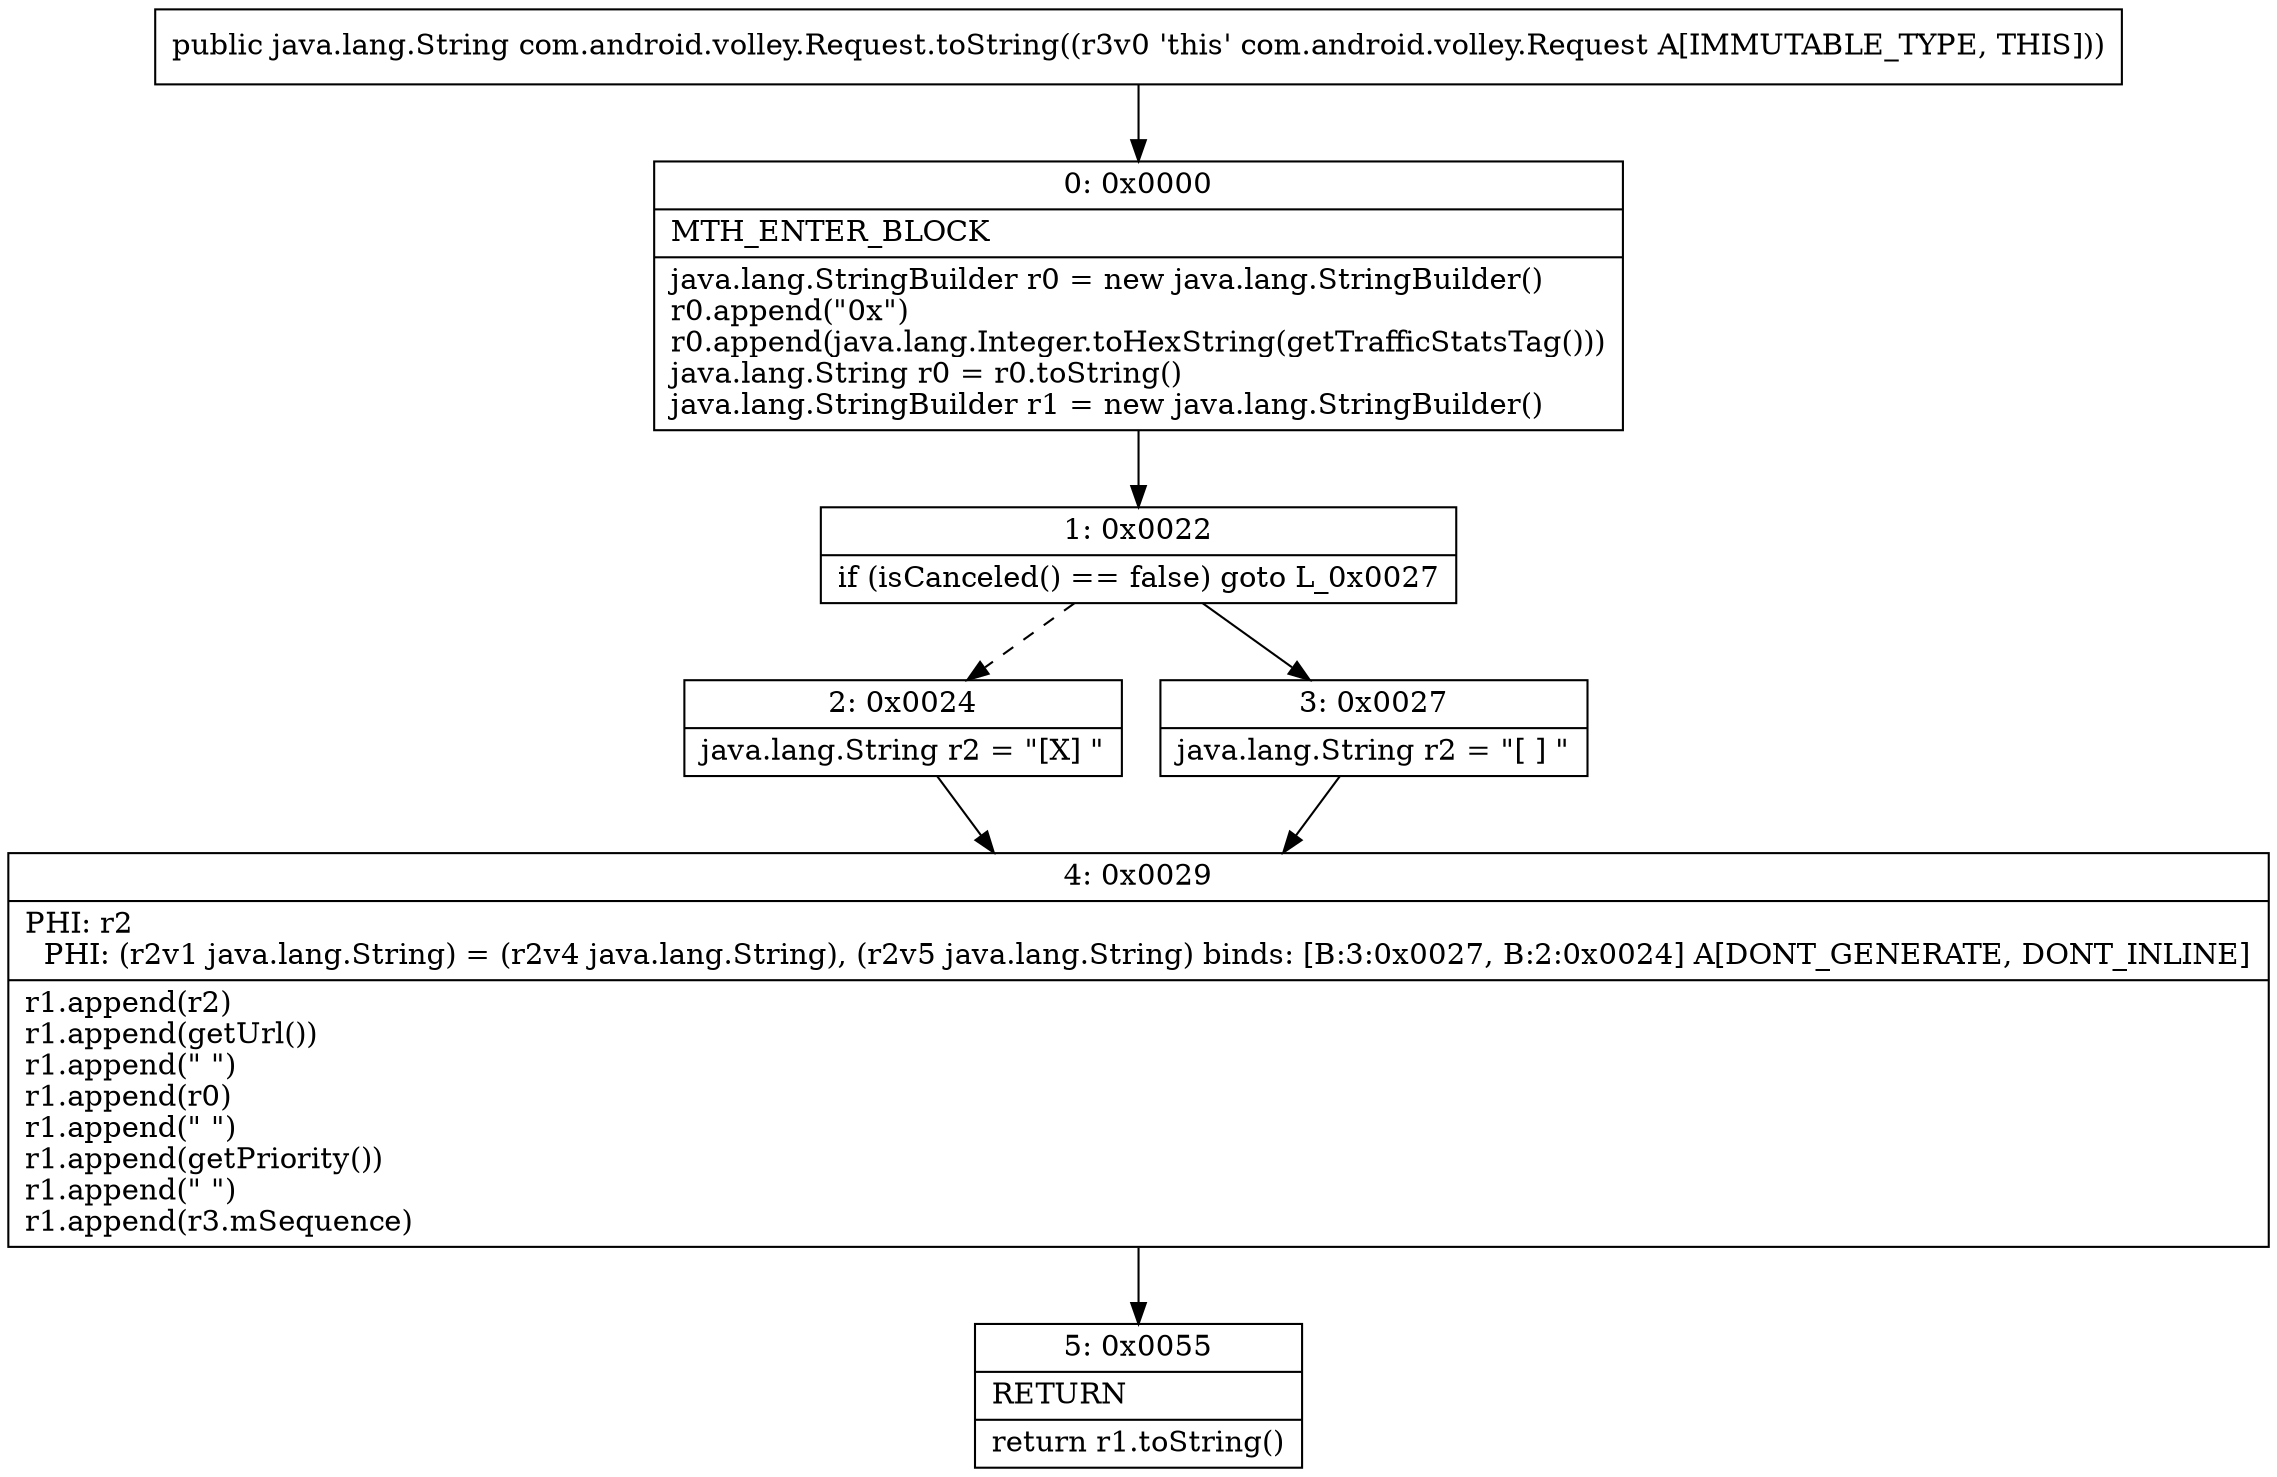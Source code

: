 digraph "CFG forcom.android.volley.Request.toString()Ljava\/lang\/String;" {
Node_0 [shape=record,label="{0\:\ 0x0000|MTH_ENTER_BLOCK\l|java.lang.StringBuilder r0 = new java.lang.StringBuilder()\lr0.append(\"0x\")\lr0.append(java.lang.Integer.toHexString(getTrafficStatsTag()))\ljava.lang.String r0 = r0.toString()\ljava.lang.StringBuilder r1 = new java.lang.StringBuilder()\l}"];
Node_1 [shape=record,label="{1\:\ 0x0022|if (isCanceled() == false) goto L_0x0027\l}"];
Node_2 [shape=record,label="{2\:\ 0x0024|java.lang.String r2 = \"[X] \"\l}"];
Node_3 [shape=record,label="{3\:\ 0x0027|java.lang.String r2 = \"[ ] \"\l}"];
Node_4 [shape=record,label="{4\:\ 0x0029|PHI: r2 \l  PHI: (r2v1 java.lang.String) = (r2v4 java.lang.String), (r2v5 java.lang.String) binds: [B:3:0x0027, B:2:0x0024] A[DONT_GENERATE, DONT_INLINE]\l|r1.append(r2)\lr1.append(getUrl())\lr1.append(\" \")\lr1.append(r0)\lr1.append(\" \")\lr1.append(getPriority())\lr1.append(\" \")\lr1.append(r3.mSequence)\l}"];
Node_5 [shape=record,label="{5\:\ 0x0055|RETURN\l|return r1.toString()\l}"];
MethodNode[shape=record,label="{public java.lang.String com.android.volley.Request.toString((r3v0 'this' com.android.volley.Request A[IMMUTABLE_TYPE, THIS])) }"];
MethodNode -> Node_0;
Node_0 -> Node_1;
Node_1 -> Node_2[style=dashed];
Node_1 -> Node_3;
Node_2 -> Node_4;
Node_3 -> Node_4;
Node_4 -> Node_5;
}


